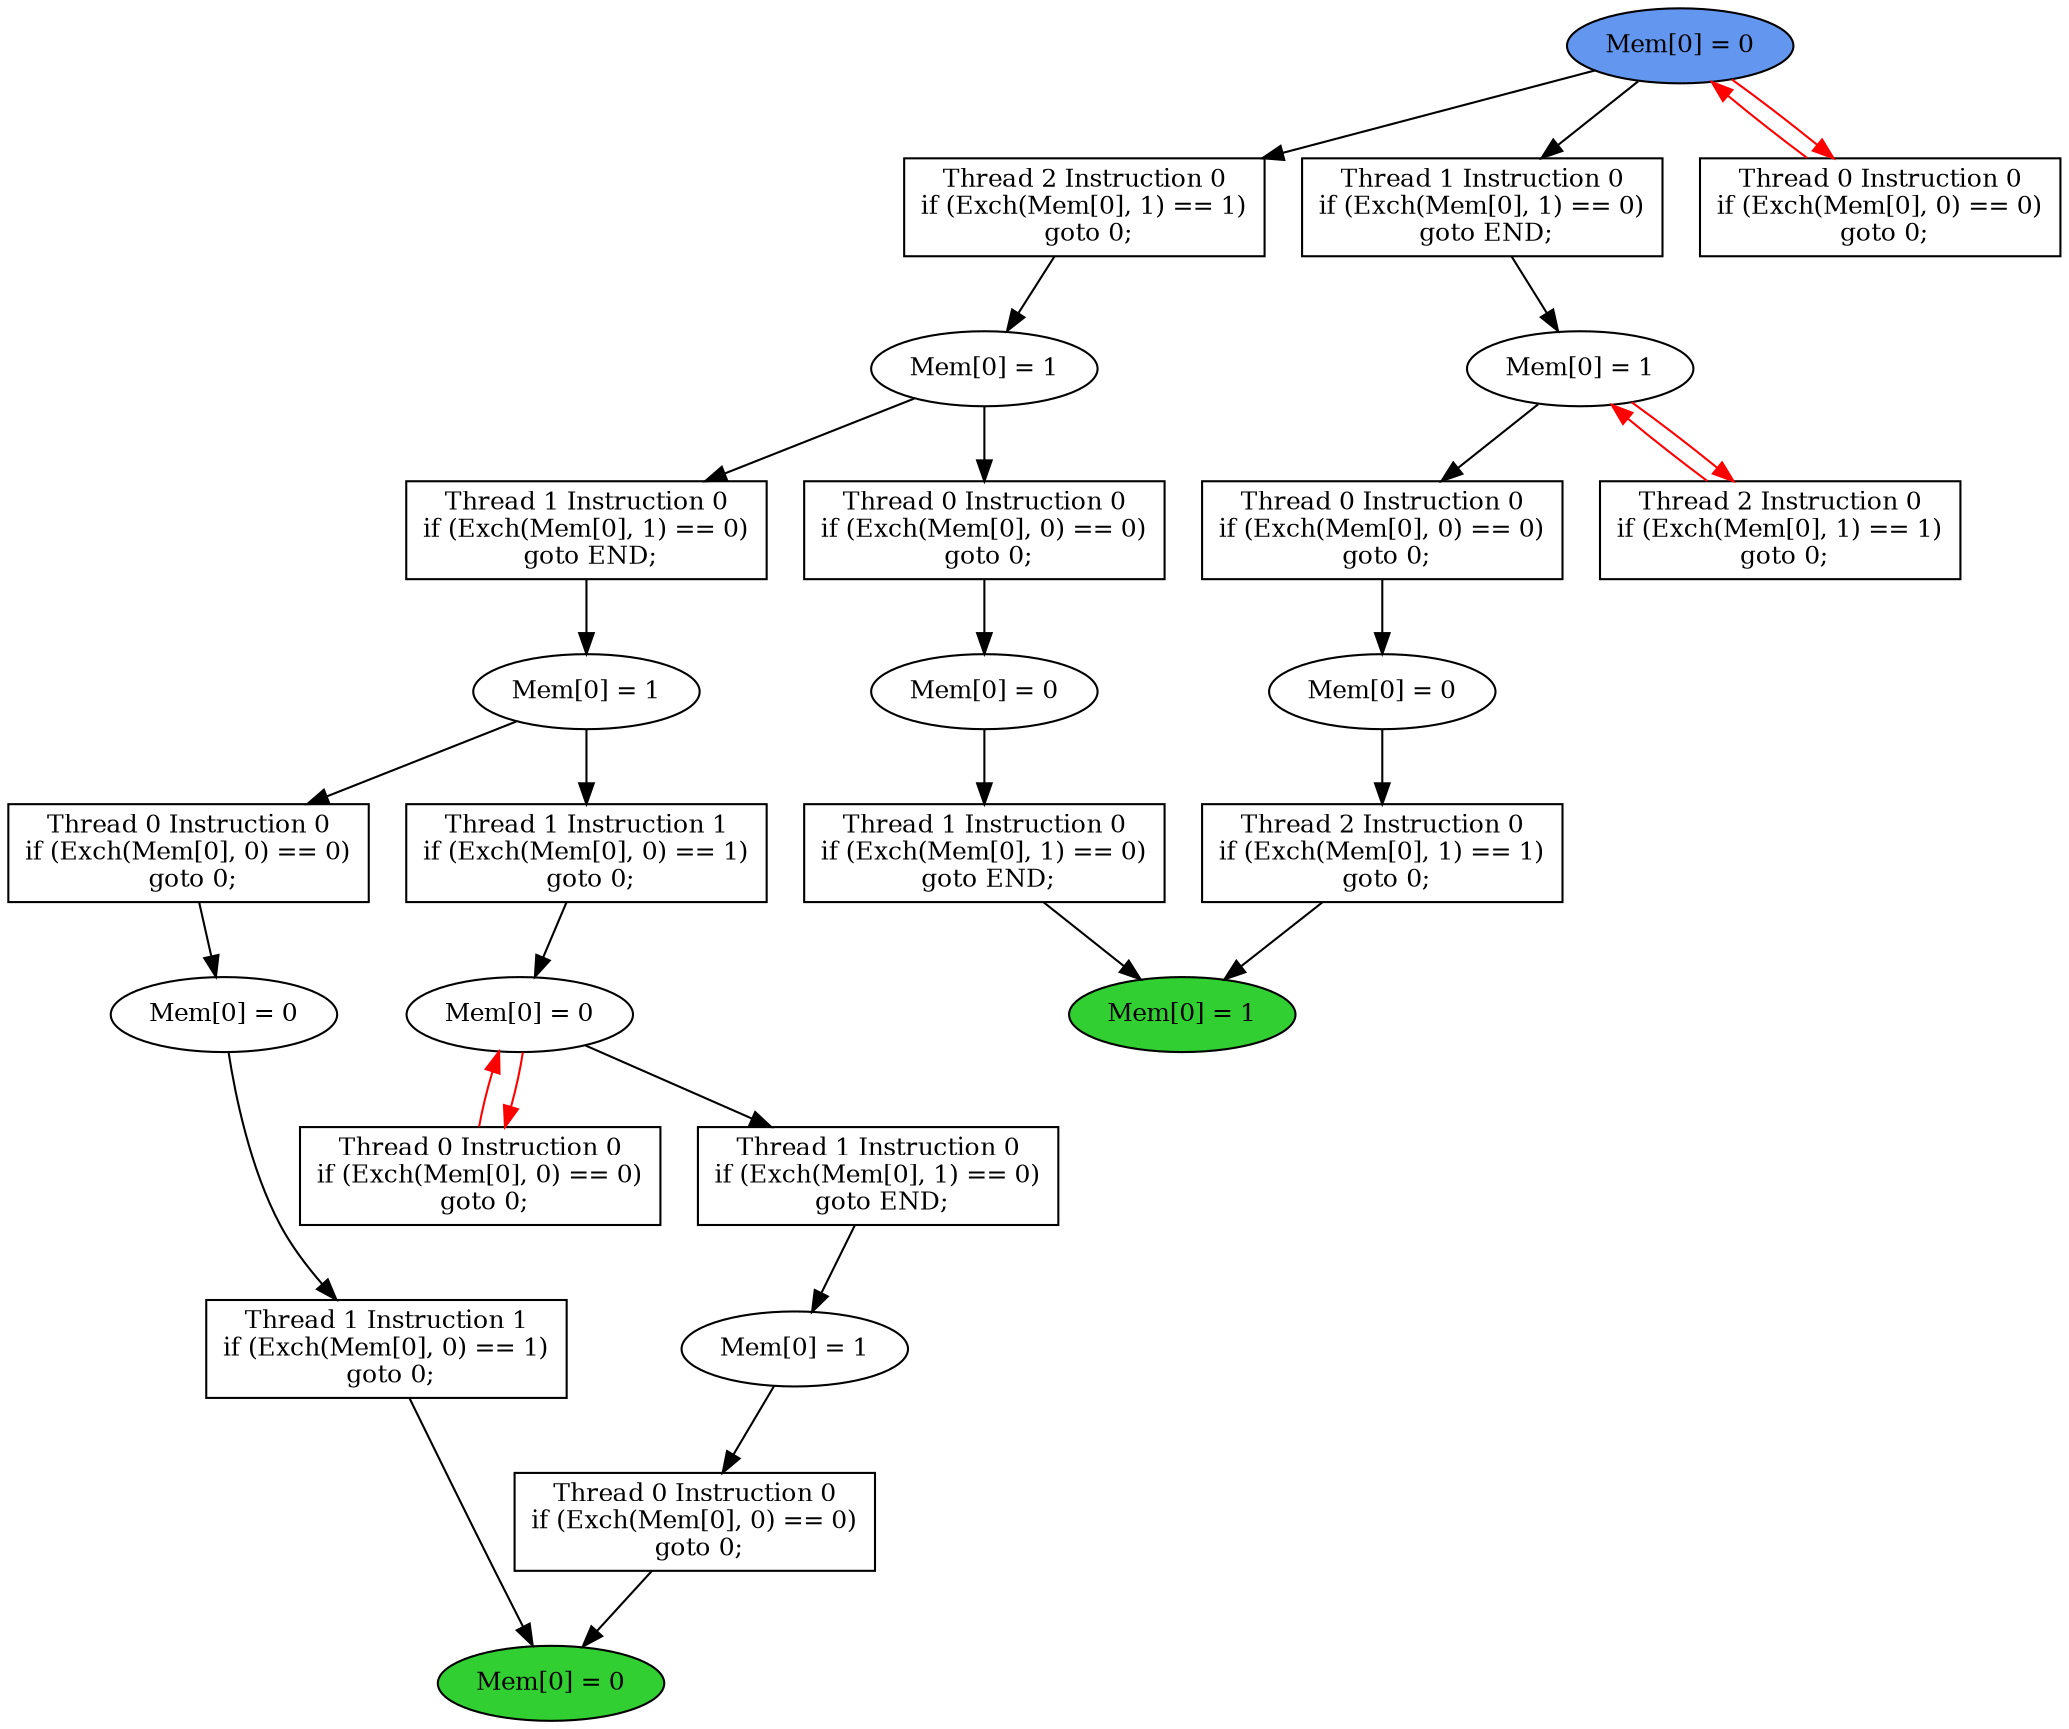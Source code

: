 digraph "graph" {
graph [fontsize=12]
node [fontsize=12]
edge [fontsize=12]
rankdir=TB;
"N21" -> "N17" [uuid = "<A0, END0>", color = "#000000", fontcolor = "#ffffff", style = "solid", label = "", dir = "forward", weight = "1"]
"N33" -> "N32" [uuid = "<A1, S7>", color = "#000000", fontcolor = "#ffffff", style = "solid", label = "", dir = "forward", weight = "1"]
"N20" -> "N19" [uuid = "<A2, S1>", color = "#000000", fontcolor = "#ffffff", style = "solid", label = "", dir = "forward", weight = "1"]
"N14" -> "N10" [uuid = "<A3, END1>", color = "#000000", fontcolor = "#ffffff", style = "solid", label = "", dir = "forward", weight = "1"]
"N31" -> "N28" [uuid = "<A4, S2>", color = "#ff0000", fontcolor = "#ffffff", style = "solid", label = "", dir = "back", weight = "1"]
"N37" -> "N36" [uuid = "<A5, S0>", color = "#000000", fontcolor = "#ffffff", style = "solid", label = "", dir = "forward", weight = "1"]
"N32" -> "N27" [uuid = "<A6, S7>", color = "#ff0000", fontcolor = "#ffffff", style = "solid", label = "", dir = "back", weight = "1"]
"N18" -> "N17" [uuid = "<A7, END0>", color = "#000000", fontcolor = "#ffffff", style = "solid", label = "", dir = "forward", weight = "1"]
"N16" -> "N15" [uuid = "<A8, S6>", color = "#000000", fontcolor = "#ffffff", style = "solid", label = "", dir = "forward", weight = "1"]
"N23" -> "N22" [uuid = "<A9, S5>", color = "#000000", fontcolor = "#ffffff", style = "solid", label = "", dir = "forward", weight = "1"]
"N13" -> "N12" [uuid = "<A10, S4>", color = "#000000", fontcolor = "#ffffff", style = "solid", label = "", dir = "forward", weight = "1"]
"N39" -> "N26" [uuid = "<A11, START>", color = "#ff0000", fontcolor = "#ffffff", style = "solid", label = "", dir = "back", weight = "1"]
"N11" -> "N10" [uuid = "<A12, END1>", color = "#000000", fontcolor = "#ffffff", style = "solid", label = "", dir = "forward", weight = "1"]
"N35" -> "N34" [uuid = "<A13, S3>", color = "#000000", fontcolor = "#ffffff", style = "solid", label = "", dir = "forward", weight = "1"]
"N38" -> "N31" [uuid = "<A14, S2>", color = "#000000", fontcolor = "#ffffff", style = "solid", label = "", dir = "forward", weight = "1"]
"N22" -> "N21" [uuid = "<A0, S5>", color = "#000000", fontcolor = "#ffffff", style = "solid", label = "", dir = "forward", weight = "1"]
"N34" -> "N33" [uuid = "<A1, S3>", color = "#000000", fontcolor = "#ffffff", style = "solid", label = "", dir = "forward", weight = "1"]
"N32" -> "N20" [uuid = "<A2, S7>", color = "#000000", fontcolor = "#ffffff", style = "solid", label = "", dir = "forward", weight = "1"]
"N15" -> "N14" [uuid = "<A3, S6>", color = "#000000", fontcolor = "#ffffff", style = "solid", label = "", dir = "forward", weight = "1"]
"N31" -> "N28" [uuid = "<A4, S2>", color = "#ff0000", fontcolor = "#ffffff", style = "solid", label = "", dir = "forward", weight = "1"]
"N39" -> "N37" [uuid = "<A5, START>", color = "#000000", fontcolor = "#ffffff", style = "solid", label = "", dir = "forward", weight = "1"]
"N32" -> "N27" [uuid = "<A6, S7>", color = "#ff0000", fontcolor = "#ffffff", style = "solid", label = "", dir = "forward", weight = "1"]
"N19" -> "N18" [uuid = "<A7, S1>", color = "#000000", fontcolor = "#ffffff", style = "solid", label = "", dir = "forward", weight = "1"]
"N31" -> "N16" [uuid = "<A8, S2>", color = "#000000", fontcolor = "#ffffff", style = "solid", label = "", dir = "forward", weight = "1"]
"N34" -> "N23" [uuid = "<A9, S3>", color = "#000000", fontcolor = "#ffffff", style = "solid", label = "", dir = "forward", weight = "1"]
"N36" -> "N13" [uuid = "<A10, S0>", color = "#000000", fontcolor = "#ffffff", style = "solid", label = "", dir = "forward", weight = "1"]
"N39" -> "N26" [uuid = "<A11, START>", color = "#ff0000", fontcolor = "#ffffff", style = "solid", label = "", dir = "forward", weight = "1"]
"N12" -> "N11" [uuid = "<A12, S4>", color = "#000000", fontcolor = "#ffffff", style = "solid", label = "", dir = "forward", weight = "1"]
"N36" -> "N35" [uuid = "<A13, S0>", color = "#000000", fontcolor = "#ffffff", style = "solid", label = "", dir = "forward", weight = "1"]
"N39" -> "N38" [uuid = "<A14, START>", color = "#000000", fontcolor = "#ffffff", style = "solid", label = "", dir = "forward", weight = "1"]
"N10" [uuid="END1", label="Mem[0] = 1", fillcolor = "#31cf31", fontcolor = "#000000", shape = "ellipse", style = "filled, solid"]
"N11" [uuid="A12", label="Thread 1 Instruction 0
if (Exch(Mem[0], 1) == 0)
 goto END;", fillcolor = "#ffffff", fontcolor = "#000000", shape = "box", style = "filled, solid"]
"N12" [uuid="S4", label="Mem[0] = 0", fillcolor = "#ffffff", fontcolor = "#000000", shape = "ellipse", style = "filled, solid"]
"N13" [uuid="A10", label="Thread 0 Instruction 0
if (Exch(Mem[0], 0) == 0)
 goto 0;", fillcolor = "#ffffff", fontcolor = "#000000", shape = "box", style = "filled, solid"]
"N14" [uuid="A3", label="Thread 2 Instruction 0
if (Exch(Mem[0], 1) == 1)
 goto 0;", fillcolor = "#ffffff", fontcolor = "#000000", shape = "box", style = "filled, solid"]
"N15" [uuid="S6", label="Mem[0] = 0", fillcolor = "#ffffff", fontcolor = "#000000", shape = "ellipse", style = "filled, solid"]
"N16" [uuid="A8", label="Thread 0 Instruction 0
if (Exch(Mem[0], 0) == 0)
 goto 0;", fillcolor = "#ffffff", fontcolor = "#000000", shape = "box", style = "filled, solid"]
"N17" [uuid="END0", label="Mem[0] = 0", fillcolor = "#31cf31", fontcolor = "#000000", shape = "ellipse", style = "filled, solid"]
"N18" [uuid="A7", label="Thread 0 Instruction 0
if (Exch(Mem[0], 0) == 0)
 goto 0;", fillcolor = "#ffffff", fontcolor = "#000000", shape = "box", style = "filled, solid"]
"N19" [uuid="S1", label="Mem[0] = 1", fillcolor = "#ffffff", fontcolor = "#000000", shape = "ellipse", style = "filled, solid"]
"N20" [uuid="A2", label="Thread 1 Instruction 0
if (Exch(Mem[0], 1) == 0)
 goto END;", fillcolor = "#ffffff", fontcolor = "#000000", shape = "box", style = "filled, solid"]
"N21" [uuid="A0", label="Thread 1 Instruction 1
if (Exch(Mem[0], 0) == 1)
 goto 0;", fillcolor = "#ffffff", fontcolor = "#000000", shape = "box", style = "filled, solid"]
"N22" [uuid="S5", label="Mem[0] = 0", fillcolor = "#ffffff", fontcolor = "#000000", shape = "ellipse", style = "filled, solid"]
"N23" [uuid="A9", label="Thread 0 Instruction 0
if (Exch(Mem[0], 0) == 0)
 goto 0;", fillcolor = "#ffffff", fontcolor = "#000000", shape = "box", style = "filled, solid"]
"N26" [uuid="A11", label="Thread 0 Instruction 0
if (Exch(Mem[0], 0) == 0)
 goto 0;", fillcolor = "#ffffff", fontcolor = "#000000", shape = "box", style = "filled, solid"]
"N27" [uuid="A6", label="Thread 0 Instruction 0
if (Exch(Mem[0], 0) == 0)
 goto 0;", fillcolor = "#ffffff", fontcolor = "#000000", shape = "box", style = "filled, solid"]
"N28" [uuid="A4", label="Thread 2 Instruction 0
if (Exch(Mem[0], 1) == 1)
 goto 0;", fillcolor = "#ffffff", fontcolor = "#000000", shape = "box", style = "filled, solid"]
"N31" [uuid="S2", label="Mem[0] = 1", fillcolor = "#ffffff", fontcolor = "#000000", shape = "ellipse", style = "filled, solid"]
"N32" [uuid="S7", label="Mem[0] = 0", fillcolor = "#ffffff", fontcolor = "#000000", shape = "ellipse", style = "filled, solid"]
"N33" [uuid="A1", label="Thread 1 Instruction 1
if (Exch(Mem[0], 0) == 1)
 goto 0;", fillcolor = "#ffffff", fontcolor = "#000000", shape = "box", style = "filled, solid"]
"N34" [uuid="S3", label="Mem[0] = 1", fillcolor = "#ffffff", fontcolor = "#000000", shape = "ellipse", style = "filled, solid"]
"N35" [uuid="A13", label="Thread 1 Instruction 0
if (Exch(Mem[0], 1) == 0)
 goto END;", fillcolor = "#ffffff", fontcolor = "#000000", shape = "box", style = "filled, solid"]
"N36" [uuid="S0", label="Mem[0] = 1", fillcolor = "#ffffff", fontcolor = "#000000", shape = "ellipse", style = "filled, solid"]
"N37" [uuid="A5", label="Thread 2 Instruction 0
if (Exch(Mem[0], 1) == 1)
 goto 0;", fillcolor = "#ffffff", fontcolor = "#000000", shape = "box", style = "filled, solid"]
"N38" [uuid="A14", label="Thread 1 Instruction 0
if (Exch(Mem[0], 1) == 0)
 goto END;", fillcolor = "#ffffff", fontcolor = "#000000", shape = "box", style = "filled, solid"]
"N39" [uuid="START", label="Mem[0] = 0", fillcolor = "#6396ef", fontcolor = "#000000", shape = "ellipse", style = "filled, solid"]
}